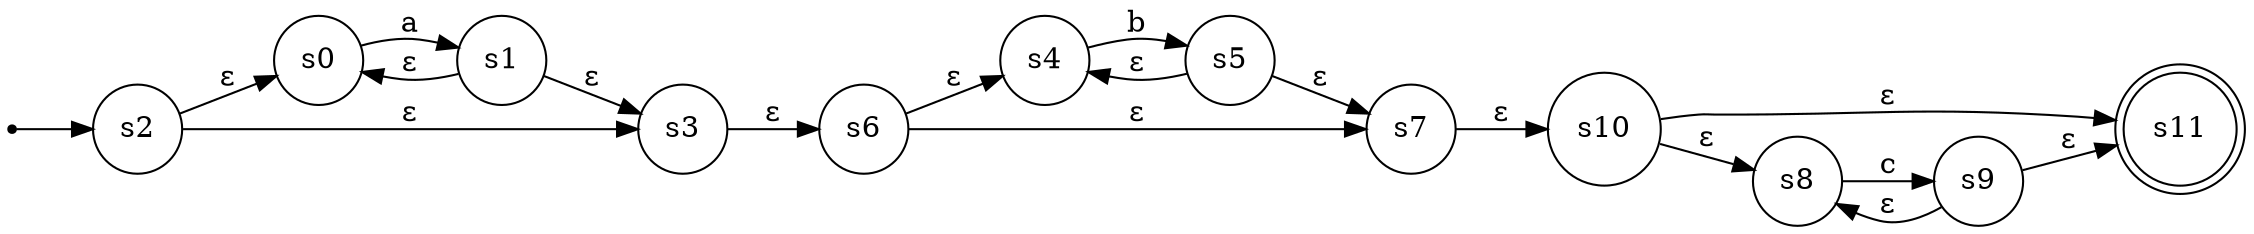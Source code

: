 digraph Automaton {
rankdir=LR;
__start__ [shape=point];
s0 [shape=circle];
s1 [shape=circle];
s10 [shape=circle];
s11 [shape=doublecircle];
s2 [shape=circle];
s3 [shape=circle];
s4 [shape=circle];
s5 [shape=circle];
s6 [shape=circle];
s7 [shape=circle];
s8 [shape=circle];
s9 [shape=circle];
__start__ -> s2;
s0 -> s1 [label="a"]; 
s1 -> s0 [label="ε"]; 
s1 -> s3 [label="ε"]; 
s10 -> s11 [label="ε"]; 
s10 -> s8 [label="ε"]; 
s2 -> s0 [label="ε"]; 
s2 -> s3 [label="ε"]; 
s3 -> s6 [label="ε"]; 
s4 -> s5 [label="b"]; 
s5 -> s4 [label="ε"]; 
s5 -> s7 [label="ε"]; 
s6 -> s4 [label="ε"]; 
s6 -> s7 [label="ε"]; 
s7 -> s10 [label="ε"]; 
s8 -> s9 [label="c"]; 
s9 -> s11 [label="ε"]; 
s9 -> s8 [label="ε"]; 
}